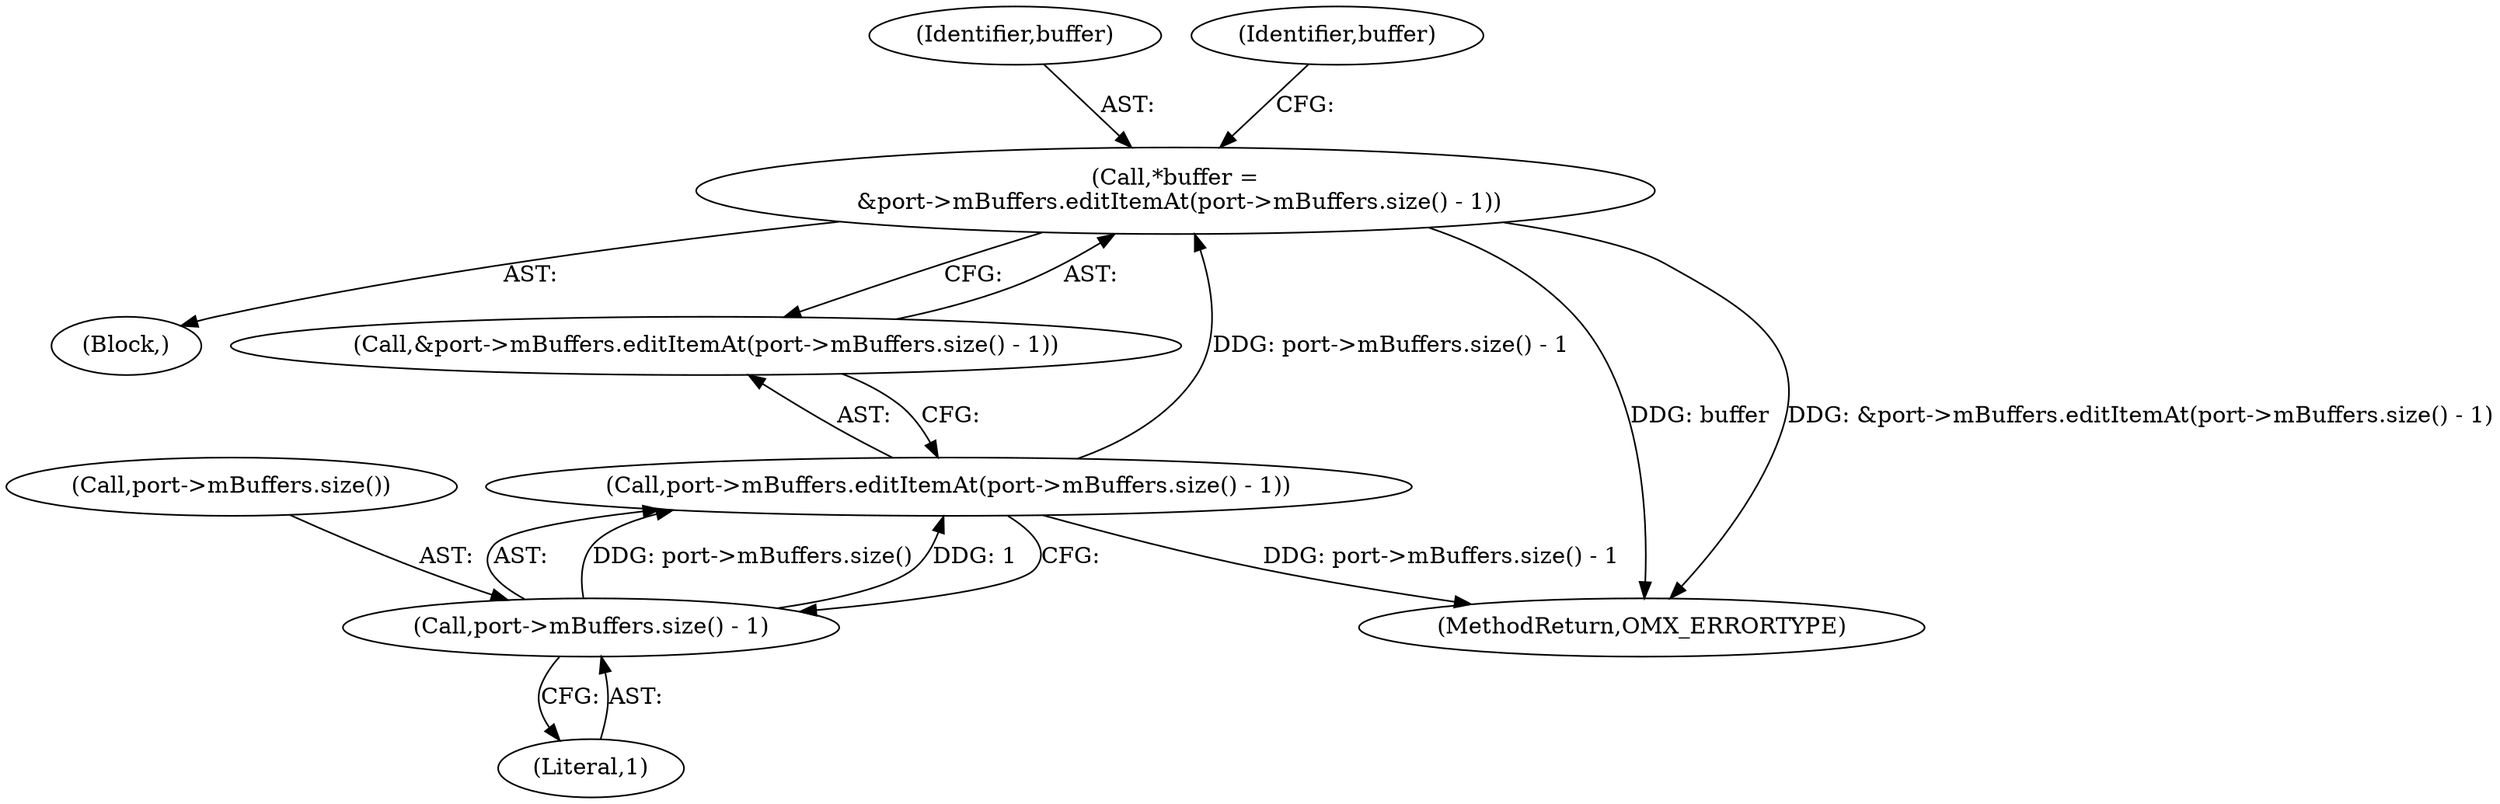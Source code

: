 digraph "0_Android_d834160d9759f1098df692b34e6eeb548f9e317b@pointer" {
"1000292" [label="(Call,*buffer =\n &port->mBuffers.editItemAt(port->mBuffers.size() - 1))"];
"1000295" [label="(Call,port->mBuffers.editItemAt(port->mBuffers.size() - 1))"];
"1000296" [label="(Call,port->mBuffers.size() - 1)"];
"1000297" [label="(Call,port->mBuffers.size())"];
"1000293" [label="(Identifier,buffer)"];
"1000296" [label="(Call,port->mBuffers.size() - 1)"];
"1000292" [label="(Call,*buffer =\n &port->mBuffers.editItemAt(port->mBuffers.size() - 1))"];
"1000295" [label="(Call,port->mBuffers.editItemAt(port->mBuffers.size() - 1))"];
"1000106" [label="(Block,)"];
"1000301" [label="(Identifier,buffer)"];
"1000294" [label="(Call,&port->mBuffers.editItemAt(port->mBuffers.size() - 1))"];
"1000329" [label="(MethodReturn,OMX_ERRORTYPE)"];
"1000298" [label="(Literal,1)"];
"1000292" -> "1000106"  [label="AST: "];
"1000292" -> "1000294"  [label="CFG: "];
"1000293" -> "1000292"  [label="AST: "];
"1000294" -> "1000292"  [label="AST: "];
"1000301" -> "1000292"  [label="CFG: "];
"1000292" -> "1000329"  [label="DDG: &port->mBuffers.editItemAt(port->mBuffers.size() - 1)"];
"1000292" -> "1000329"  [label="DDG: buffer"];
"1000295" -> "1000292"  [label="DDG: port->mBuffers.size() - 1"];
"1000295" -> "1000294"  [label="AST: "];
"1000295" -> "1000296"  [label="CFG: "];
"1000296" -> "1000295"  [label="AST: "];
"1000294" -> "1000295"  [label="CFG: "];
"1000295" -> "1000329"  [label="DDG: port->mBuffers.size() - 1"];
"1000296" -> "1000295"  [label="DDG: port->mBuffers.size()"];
"1000296" -> "1000295"  [label="DDG: 1"];
"1000296" -> "1000298"  [label="CFG: "];
"1000297" -> "1000296"  [label="AST: "];
"1000298" -> "1000296"  [label="AST: "];
}
